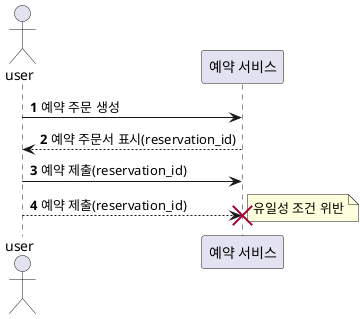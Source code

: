 @startuml
autonumber
actor user
user -> "예약 서비스" : 예약 주문 생성
"예약 서비스" --> user : 예약 주문서 표시(reservation_id)
user -> "예약 서비스" : 예약 제출(reservation_id)
user -->  "예약 서비스"!!: 예약 제출(reservation_id)
note right
유일성 조건 위반
end note
@enduml